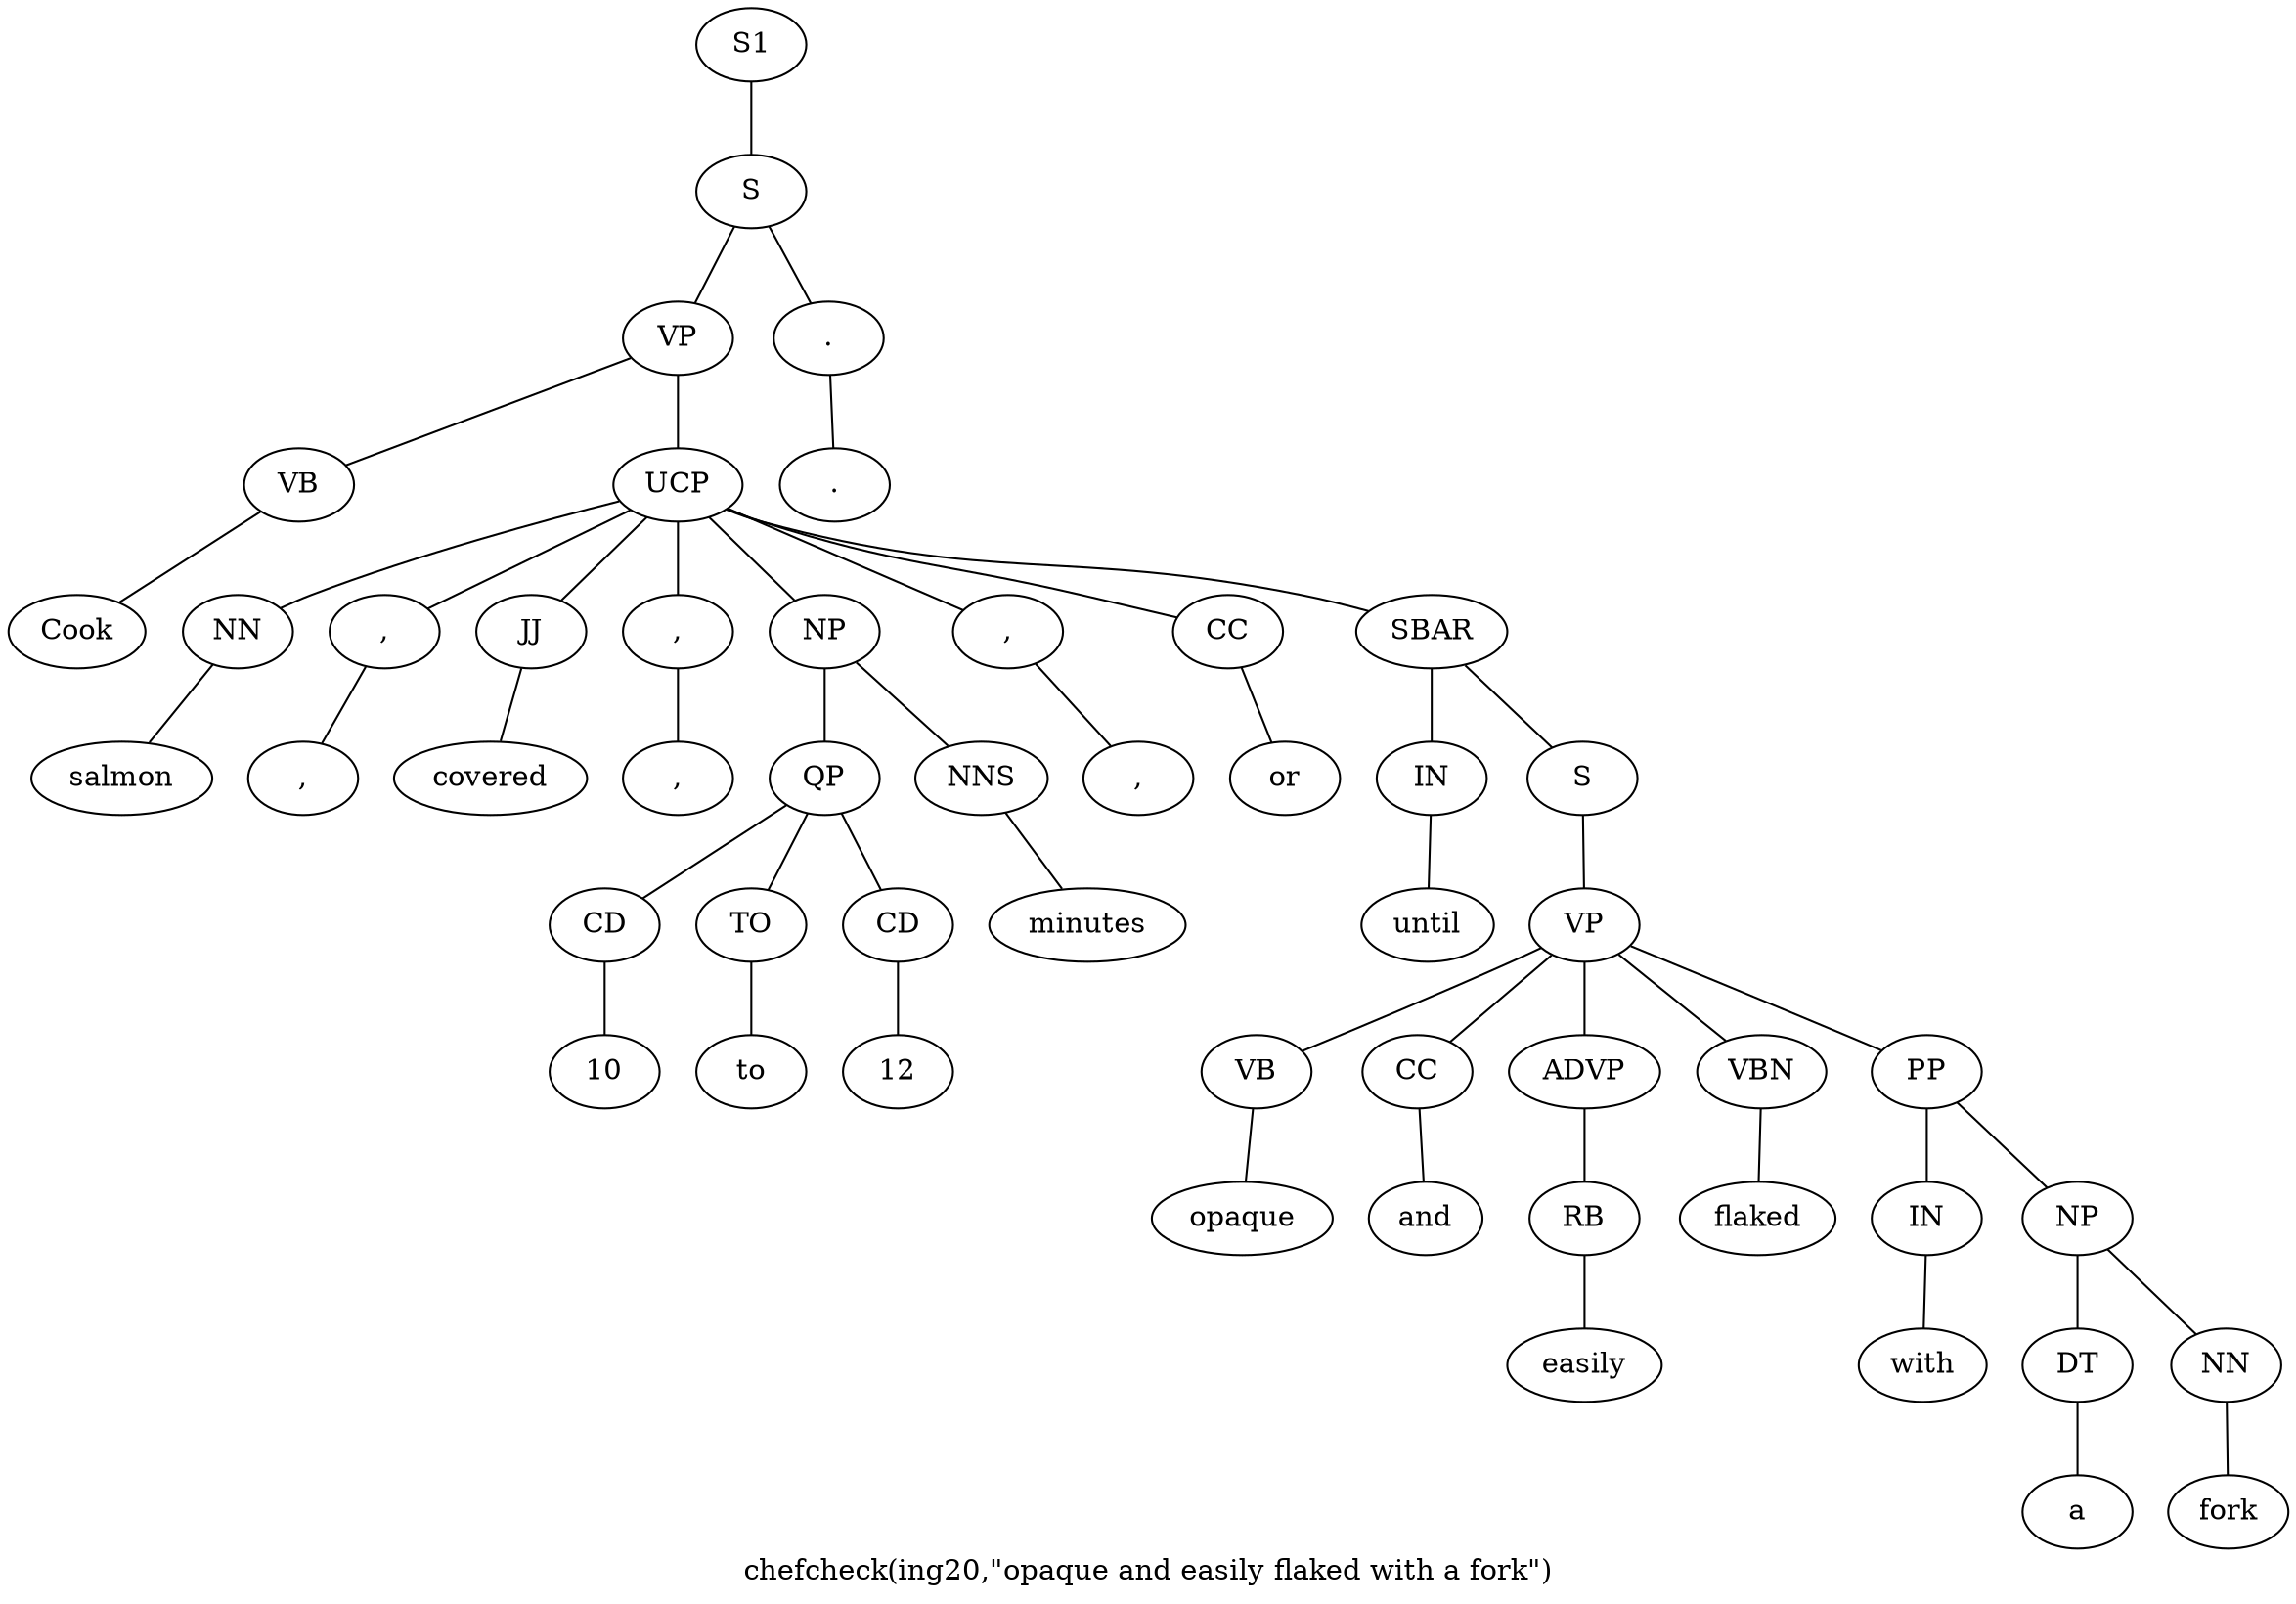 graph SyntaxGraph {
	label = "chefcheck(ing20,\"opaque and easily flaked with a fork\")";
	Node0 [label="S1"];
	Node1 [label="S"];
	Node2 [label="VP"];
	Node3 [label="VB"];
	Node4 [label="Cook"];
	Node5 [label="UCP"];
	Node6 [label="NN"];
	Node7 [label="salmon"];
	Node8 [label=","];
	Node9 [label=","];
	Node10 [label="JJ"];
	Node11 [label="covered"];
	Node12 [label=","];
	Node13 [label=","];
	Node14 [label="NP"];
	Node15 [label="QP"];
	Node16 [label="CD"];
	Node17 [label="10"];
	Node18 [label="TO"];
	Node19 [label="to"];
	Node20 [label="CD"];
	Node21 [label="12"];
	Node22 [label="NNS"];
	Node23 [label="minutes"];
	Node24 [label=","];
	Node25 [label=","];
	Node26 [label="CC"];
	Node27 [label="or"];
	Node28 [label="SBAR"];
	Node29 [label="IN"];
	Node30 [label="until"];
	Node31 [label="S"];
	Node32 [label="VP"];
	Node33 [label="VB"];
	Node34 [label="opaque"];
	Node35 [label="CC"];
	Node36 [label="and"];
	Node37 [label="ADVP"];
	Node38 [label="RB"];
	Node39 [label="easily"];
	Node40 [label="VBN"];
	Node41 [label="flaked"];
	Node42 [label="PP"];
	Node43 [label="IN"];
	Node44 [label="with"];
	Node45 [label="NP"];
	Node46 [label="DT"];
	Node47 [label="a"];
	Node48 [label="NN"];
	Node49 [label="fork"];
	Node50 [label="."];
	Node51 [label="."];

	Node0 -- Node1;
	Node1 -- Node2;
	Node1 -- Node50;
	Node2 -- Node3;
	Node2 -- Node5;
	Node3 -- Node4;
	Node5 -- Node6;
	Node5 -- Node8;
	Node5 -- Node10;
	Node5 -- Node12;
	Node5 -- Node14;
	Node5 -- Node24;
	Node5 -- Node26;
	Node5 -- Node28;
	Node6 -- Node7;
	Node8 -- Node9;
	Node10 -- Node11;
	Node12 -- Node13;
	Node14 -- Node15;
	Node14 -- Node22;
	Node15 -- Node16;
	Node15 -- Node18;
	Node15 -- Node20;
	Node16 -- Node17;
	Node18 -- Node19;
	Node20 -- Node21;
	Node22 -- Node23;
	Node24 -- Node25;
	Node26 -- Node27;
	Node28 -- Node29;
	Node28 -- Node31;
	Node29 -- Node30;
	Node31 -- Node32;
	Node32 -- Node33;
	Node32 -- Node35;
	Node32 -- Node37;
	Node32 -- Node40;
	Node32 -- Node42;
	Node33 -- Node34;
	Node35 -- Node36;
	Node37 -- Node38;
	Node38 -- Node39;
	Node40 -- Node41;
	Node42 -- Node43;
	Node42 -- Node45;
	Node43 -- Node44;
	Node45 -- Node46;
	Node45 -- Node48;
	Node46 -- Node47;
	Node48 -- Node49;
	Node50 -- Node51;
}